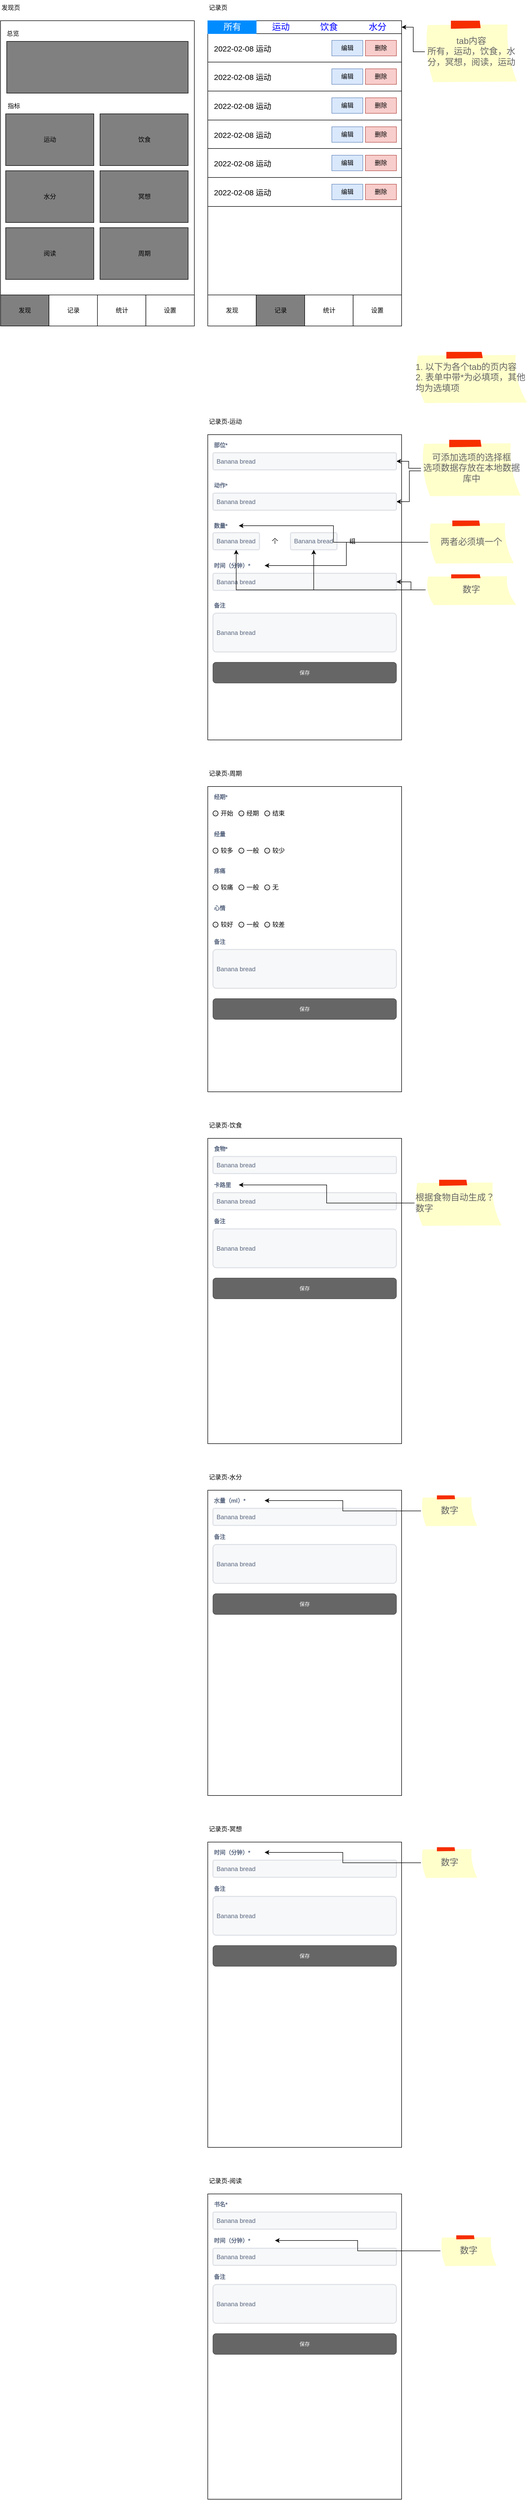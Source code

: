 <mxfile version="16.5.3" type="github" pages="2">
  <diagram id="LeYQS3eegEFGrXKFrih5" name="全部">
    <mxGraphModel dx="1879" dy="1069" grid="1" gridSize="10" guides="1" tooltips="1" connect="1" arrows="1" fold="1" page="0" pageScale="1" pageWidth="1169" pageHeight="827" background="none" math="0" shadow="0">
      <root>
        <mxCell id="0" />
        <mxCell id="1" parent="0" />
        <mxCell id="SfUjTuaE5shy0dRNEBml-44" value="" style="rounded=0;whiteSpace=wrap;html=1;" vertex="1" parent="1">
          <mxGeometry x="440" y="40" width="375" height="590" as="geometry" />
        </mxCell>
        <mxCell id="SfUjTuaE5shy0dRNEBml-24" value="" style="rounded=0;whiteSpace=wrap;html=1;" vertex="1" parent="1">
          <mxGeometry x="39" y="40" width="375" height="590" as="geometry" />
        </mxCell>
        <mxCell id="SfUjTuaE5shy0dRNEBml-26" value="发现页" style="text;html=1;strokeColor=none;fillColor=none;align=left;verticalAlign=middle;whiteSpace=wrap;rounded=0;" vertex="1" parent="1">
          <mxGeometry x="39" width="60" height="30" as="geometry" />
        </mxCell>
        <mxCell id="SfUjTuaE5shy0dRNEBml-32" value="总览" style="text;html=1;strokeColor=none;fillColor=none;align=left;verticalAlign=middle;whiteSpace=wrap;rounded=0;" vertex="1" parent="1">
          <mxGeometry x="49" y="50" width="60" height="30" as="geometry" />
        </mxCell>
        <mxCell id="SfUjTuaE5shy0dRNEBml-33" value="" style="rounded=0;whiteSpace=wrap;html=1;fillColor=#808080;" vertex="1" parent="1">
          <mxGeometry x="51" y="80" width="351" height="100" as="geometry" />
        </mxCell>
        <mxCell id="SfUjTuaE5shy0dRNEBml-34" value="指标" style="text;html=1;strokeColor=none;fillColor=none;align=left;verticalAlign=middle;whiteSpace=wrap;rounded=0;" vertex="1" parent="1">
          <mxGeometry x="51" y="190" width="60" height="30" as="geometry" />
        </mxCell>
        <mxCell id="SfUjTuaE5shy0dRNEBml-35" value="运动" style="rounded=0;whiteSpace=wrap;html=1;fillColor=#808080;" vertex="1" parent="1">
          <mxGeometry x="49" y="220" width="170.5" height="100" as="geometry" />
        </mxCell>
        <mxCell id="SfUjTuaE5shy0dRNEBml-36" value="饮食" style="rounded=0;whiteSpace=wrap;html=1;fillColor=#808080;" vertex="1" parent="1">
          <mxGeometry x="231.5" y="220" width="170.5" height="100" as="geometry" />
        </mxCell>
        <mxCell id="SfUjTuaE5shy0dRNEBml-37" value="水分" style="rounded=0;whiteSpace=wrap;html=1;fillColor=#808080;" vertex="1" parent="1">
          <mxGeometry x="49" y="330" width="170.5" height="100" as="geometry" />
        </mxCell>
        <mxCell id="SfUjTuaE5shy0dRNEBml-38" value="冥想" style="rounded=0;whiteSpace=wrap;html=1;fillColor=#808080;" vertex="1" parent="1">
          <mxGeometry x="231.5" y="330" width="170.5" height="100" as="geometry" />
        </mxCell>
        <mxCell id="SfUjTuaE5shy0dRNEBml-39" value="阅读" style="rounded=0;whiteSpace=wrap;html=1;fillColor=#808080;" vertex="1" parent="1">
          <mxGeometry x="49" y="440" width="170.5" height="100" as="geometry" />
        </mxCell>
        <mxCell id="SfUjTuaE5shy0dRNEBml-40" value="周期" style="rounded=0;whiteSpace=wrap;html=1;fillColor=#808080;" vertex="1" parent="1">
          <mxGeometry x="231.5" y="440" width="170.5" height="100" as="geometry" />
        </mxCell>
        <mxCell id="SfUjTuaE5shy0dRNEBml-41" value="" style="group" vertex="1" connectable="0" parent="1">
          <mxGeometry x="39" y="570" width="375" height="60" as="geometry" />
        </mxCell>
        <mxCell id="SfUjTuaE5shy0dRNEBml-27" value="发现" style="rounded=0;whiteSpace=wrap;html=1;fillColor=#808080;" vertex="1" parent="SfUjTuaE5shy0dRNEBml-41">
          <mxGeometry width="93.75" height="60" as="geometry" />
        </mxCell>
        <mxCell id="SfUjTuaE5shy0dRNEBml-29" value="记录" style="rounded=0;whiteSpace=wrap;html=1;" vertex="1" parent="SfUjTuaE5shy0dRNEBml-41">
          <mxGeometry x="93.75" width="93.75" height="60" as="geometry" />
        </mxCell>
        <mxCell id="SfUjTuaE5shy0dRNEBml-30" value="统计" style="rounded=0;whiteSpace=wrap;html=1;" vertex="1" parent="SfUjTuaE5shy0dRNEBml-41">
          <mxGeometry x="187.5" width="93.75" height="60" as="geometry" />
        </mxCell>
        <mxCell id="SfUjTuaE5shy0dRNEBml-31" value="设置" style="rounded=0;whiteSpace=wrap;html=1;" vertex="1" parent="SfUjTuaE5shy0dRNEBml-41">
          <mxGeometry x="281.25" width="93.75" height="60" as="geometry" />
        </mxCell>
        <mxCell id="SfUjTuaE5shy0dRNEBml-45" value="记录页" style="text;html=1;strokeColor=none;fillColor=none;align=left;verticalAlign=middle;whiteSpace=wrap;rounded=0;" vertex="1" parent="1">
          <mxGeometry x="440" width="60" height="30" as="geometry" />
        </mxCell>
        <mxCell id="SfUjTuaE5shy0dRNEBml-60" value="" style="group" vertex="1" connectable="0" parent="1">
          <mxGeometry x="440" y="570" width="375" height="60" as="geometry" />
        </mxCell>
        <mxCell id="SfUjTuaE5shy0dRNEBml-61" value="发现" style="rounded=0;whiteSpace=wrap;html=1;" vertex="1" parent="SfUjTuaE5shy0dRNEBml-60">
          <mxGeometry width="93.75" height="60" as="geometry" />
        </mxCell>
        <mxCell id="SfUjTuaE5shy0dRNEBml-62" value="记录" style="rounded=0;whiteSpace=wrap;html=1;fillColor=#808080;" vertex="1" parent="SfUjTuaE5shy0dRNEBml-60">
          <mxGeometry x="93.75" width="93.75" height="60" as="geometry" />
        </mxCell>
        <mxCell id="SfUjTuaE5shy0dRNEBml-63" value="统计" style="rounded=0;whiteSpace=wrap;html=1;" vertex="1" parent="SfUjTuaE5shy0dRNEBml-60">
          <mxGeometry x="187.5" width="93.75" height="60" as="geometry" />
        </mxCell>
        <mxCell id="SfUjTuaE5shy0dRNEBml-64" value="设置" style="rounded=0;whiteSpace=wrap;html=1;" vertex="1" parent="SfUjTuaE5shy0dRNEBml-60">
          <mxGeometry x="281.25" width="93.75" height="60" as="geometry" />
        </mxCell>
        <mxCell id="SfUjTuaE5shy0dRNEBml-103" value="" style="group" vertex="1" connectable="0" parent="1">
          <mxGeometry x="440" y="65" width="375" height="56" as="geometry" />
        </mxCell>
        <mxCell id="SfUjTuaE5shy0dRNEBml-98" value="2022-02-08 运动" style="dashed=0;shape=rect;verticalLabelPosition=middle;align=left;verticalAlign=middle;fontSize=15;spacingLeft=10;rounded=0;" vertex="1" parent="SfUjTuaE5shy0dRNEBml-103">
          <mxGeometry width="375" height="56" as="geometry" />
        </mxCell>
        <mxCell id="SfUjTuaE5shy0dRNEBml-101" value="删除" style="text;html=1;strokeColor=#b85450;fillColor=#f8cecc;align=center;verticalAlign=middle;whiteSpace=wrap;rounded=0;" vertex="1" parent="SfUjTuaE5shy0dRNEBml-103">
          <mxGeometry x="305" y="13" width="60" height="30" as="geometry" />
        </mxCell>
        <mxCell id="SfUjTuaE5shy0dRNEBml-102" value="编辑" style="text;html=1;strokeColor=#6c8ebf;fillColor=#dae8fc;align=center;verticalAlign=middle;whiteSpace=wrap;rounded=0;" vertex="1" parent="SfUjTuaE5shy0dRNEBml-103">
          <mxGeometry x="240" y="13" width="60" height="30" as="geometry" />
        </mxCell>
        <mxCell id="SfUjTuaE5shy0dRNEBml-104" value="" style="group" vertex="1" connectable="0" parent="1">
          <mxGeometry x="440" y="120" width="375" height="56" as="geometry" />
        </mxCell>
        <mxCell id="SfUjTuaE5shy0dRNEBml-105" value="2022-02-08 运动" style="dashed=0;shape=rect;verticalLabelPosition=middle;align=left;verticalAlign=middle;fontSize=15;spacingLeft=10;rounded=0;" vertex="1" parent="SfUjTuaE5shy0dRNEBml-104">
          <mxGeometry width="375" height="56" as="geometry" />
        </mxCell>
        <mxCell id="SfUjTuaE5shy0dRNEBml-106" value="删除" style="text;html=1;strokeColor=#b85450;fillColor=#f8cecc;align=center;verticalAlign=middle;whiteSpace=wrap;rounded=0;" vertex="1" parent="SfUjTuaE5shy0dRNEBml-104">
          <mxGeometry x="305" y="13" width="60" height="30" as="geometry" />
        </mxCell>
        <mxCell id="SfUjTuaE5shy0dRNEBml-107" value="编辑" style="text;html=1;strokeColor=#6c8ebf;fillColor=#dae8fc;align=center;verticalAlign=middle;whiteSpace=wrap;rounded=0;" vertex="1" parent="SfUjTuaE5shy0dRNEBml-104">
          <mxGeometry x="240" y="13" width="60" height="30" as="geometry" />
        </mxCell>
        <mxCell id="SfUjTuaE5shy0dRNEBml-112" value="" style="group" vertex="1" connectable="0" parent="1">
          <mxGeometry x="440" y="176" width="375" height="56" as="geometry" />
        </mxCell>
        <mxCell id="SfUjTuaE5shy0dRNEBml-113" value="2022-02-08 运动" style="dashed=0;shape=rect;verticalLabelPosition=middle;align=left;verticalAlign=middle;fontSize=15;spacingLeft=10;rounded=0;" vertex="1" parent="SfUjTuaE5shy0dRNEBml-112">
          <mxGeometry width="375" height="56" as="geometry" />
        </mxCell>
        <mxCell id="SfUjTuaE5shy0dRNEBml-114" value="删除" style="text;html=1;strokeColor=#b85450;fillColor=#f8cecc;align=center;verticalAlign=middle;whiteSpace=wrap;rounded=0;" vertex="1" parent="SfUjTuaE5shy0dRNEBml-112">
          <mxGeometry x="305" y="13" width="60" height="30" as="geometry" />
        </mxCell>
        <mxCell id="SfUjTuaE5shy0dRNEBml-115" value="编辑" style="text;html=1;strokeColor=#6c8ebf;fillColor=#dae8fc;align=center;verticalAlign=middle;whiteSpace=wrap;rounded=0;" vertex="1" parent="SfUjTuaE5shy0dRNEBml-112">
          <mxGeometry x="240" y="13" width="60" height="30" as="geometry" />
        </mxCell>
        <mxCell id="SfUjTuaE5shy0dRNEBml-116" value="" style="group" vertex="1" connectable="0" parent="1">
          <mxGeometry x="440" y="232" width="375" height="56" as="geometry" />
        </mxCell>
        <mxCell id="SfUjTuaE5shy0dRNEBml-117" value="2022-02-08 运动" style="dashed=0;shape=rect;verticalLabelPosition=middle;align=left;verticalAlign=middle;fontSize=15;spacingLeft=10;rounded=0;" vertex="1" parent="SfUjTuaE5shy0dRNEBml-116">
          <mxGeometry width="375" height="56" as="geometry" />
        </mxCell>
        <mxCell id="SfUjTuaE5shy0dRNEBml-118" value="删除" style="text;html=1;strokeColor=#b85450;fillColor=#f8cecc;align=center;verticalAlign=middle;whiteSpace=wrap;rounded=0;" vertex="1" parent="SfUjTuaE5shy0dRNEBml-116">
          <mxGeometry x="305" y="13" width="60" height="30" as="geometry" />
        </mxCell>
        <mxCell id="SfUjTuaE5shy0dRNEBml-119" value="编辑" style="text;html=1;strokeColor=#6c8ebf;fillColor=#dae8fc;align=center;verticalAlign=middle;whiteSpace=wrap;rounded=0;" vertex="1" parent="SfUjTuaE5shy0dRNEBml-116">
          <mxGeometry x="240" y="13" width="60" height="30" as="geometry" />
        </mxCell>
        <mxCell id="SfUjTuaE5shy0dRNEBml-120" value="" style="group" vertex="1" connectable="0" parent="1">
          <mxGeometry x="440" y="287" width="375" height="56" as="geometry" />
        </mxCell>
        <mxCell id="SfUjTuaE5shy0dRNEBml-121" value="2022-02-08 运动" style="dashed=0;shape=rect;verticalLabelPosition=middle;align=left;verticalAlign=middle;fontSize=15;spacingLeft=10;rounded=0;" vertex="1" parent="SfUjTuaE5shy0dRNEBml-120">
          <mxGeometry width="375" height="56" as="geometry" />
        </mxCell>
        <mxCell id="SfUjTuaE5shy0dRNEBml-122" value="删除" style="text;html=1;strokeColor=#b85450;fillColor=#f8cecc;align=center;verticalAlign=middle;whiteSpace=wrap;rounded=0;" vertex="1" parent="SfUjTuaE5shy0dRNEBml-120">
          <mxGeometry x="305" y="13" width="60" height="30" as="geometry" />
        </mxCell>
        <mxCell id="SfUjTuaE5shy0dRNEBml-123" value="编辑" style="text;html=1;strokeColor=#6c8ebf;fillColor=#dae8fc;align=center;verticalAlign=middle;whiteSpace=wrap;rounded=0;" vertex="1" parent="SfUjTuaE5shy0dRNEBml-120">
          <mxGeometry x="240" y="13" width="60" height="30" as="geometry" />
        </mxCell>
        <mxCell id="SfUjTuaE5shy0dRNEBml-124" value="" style="group" vertex="1" connectable="0" parent="1">
          <mxGeometry x="440" y="343" width="375" height="56" as="geometry" />
        </mxCell>
        <mxCell id="SfUjTuaE5shy0dRNEBml-125" value="2022-02-08 运动" style="dashed=0;shape=rect;verticalLabelPosition=middle;align=left;verticalAlign=middle;fontSize=15;spacingLeft=10;rounded=0;" vertex="1" parent="SfUjTuaE5shy0dRNEBml-124">
          <mxGeometry width="375" height="56" as="geometry" />
        </mxCell>
        <mxCell id="SfUjTuaE5shy0dRNEBml-126" value="删除" style="text;html=1;strokeColor=#b85450;fillColor=#f8cecc;align=center;verticalAlign=middle;whiteSpace=wrap;rounded=0;" vertex="1" parent="SfUjTuaE5shy0dRNEBml-124">
          <mxGeometry x="305" y="13" width="60" height="30" as="geometry" />
        </mxCell>
        <mxCell id="SfUjTuaE5shy0dRNEBml-127" value="编辑" style="text;html=1;strokeColor=#6c8ebf;fillColor=#dae8fc;align=center;verticalAlign=middle;whiteSpace=wrap;rounded=0;" vertex="1" parent="SfUjTuaE5shy0dRNEBml-124">
          <mxGeometry x="240" y="13" width="60" height="30" as="geometry" />
        </mxCell>
        <mxCell id="SfUjTuaE5shy0dRNEBml-128" value="记录页-运动" style="text;html=1;strokeColor=none;fillColor=none;align=left;verticalAlign=middle;whiteSpace=wrap;rounded=0;" vertex="1" parent="1">
          <mxGeometry x="440" y="800" width="100" height="30" as="geometry" />
        </mxCell>
        <mxCell id="SfUjTuaE5shy0dRNEBml-130" value="" style="rounded=0;whiteSpace=wrap;html=1;" vertex="1" parent="1">
          <mxGeometry x="440" y="840" width="375" height="590" as="geometry" />
        </mxCell>
        <mxCell id="SfUjTuaE5shy0dRNEBml-140" style="edgeStyle=orthogonalEdgeStyle;rounded=0;orthogonalLoop=1;jettySize=auto;html=1;" edge="1" parent="1" source="SfUjTuaE5shy0dRNEBml-139" target="SfUjTuaE5shy0dRNEBml-132">
          <mxGeometry relative="1" as="geometry" />
        </mxCell>
        <mxCell id="SfUjTuaE5shy0dRNEBml-141" style="edgeStyle=orthogonalEdgeStyle;rounded=0;orthogonalLoop=1;jettySize=auto;html=1;entryX=1;entryY=0.5;entryDx=0;entryDy=0;" edge="1" parent="1" source="SfUjTuaE5shy0dRNEBml-139" target="SfUjTuaE5shy0dRNEBml-134">
          <mxGeometry relative="1" as="geometry">
            <Array as="points">
              <mxPoint x="830" y="910" />
              <mxPoint x="830" y="970" />
            </Array>
          </mxGeometry>
        </mxCell>
        <mxCell id="SfUjTuaE5shy0dRNEBml-139" value="可添加选项的选择框&lt;br&gt;选项数据存放在本地数据库中" style="strokeWidth=1;shadow=0;dashed=0;align=center;html=1;shape=mxgraph.mockup.text.stickyNote2;fontColor=#666666;mainText=;fontSize=17;whiteSpace=wrap;fillColor=#ffffcc;strokeColor=#F62E00;rounded=0;" vertex="1" parent="1">
          <mxGeometry x="852.5" y="850" width="195" height="110" as="geometry" />
        </mxCell>
        <mxCell id="SfUjTuaE5shy0dRNEBml-151" value="" style="group" vertex="1" connectable="0" parent="1">
          <mxGeometry x="450" y="850" width="355" height="58" as="geometry" />
        </mxCell>
        <mxCell id="SfUjTuaE5shy0dRNEBml-131" value="部位*" style="fillColor=none;strokeColor=none;html=1;fontSize=11;fontStyle=0;align=left;fontColor=#596780;fontStyle=1;fontSize=11;rounded=0;" vertex="1" parent="SfUjTuaE5shy0dRNEBml-151">
          <mxGeometry width="240" height="20" as="geometry" />
        </mxCell>
        <mxCell id="SfUjTuaE5shy0dRNEBml-132" value="Banana bread" style="rounded=1;arcSize=9;fillColor=#F7F8F9;align=left;spacingLeft=5;strokeColor=#DEE1E6;html=1;strokeWidth=2;fontColor=#596780;fontSize=12" vertex="1" parent="SfUjTuaE5shy0dRNEBml-151">
          <mxGeometry y="25" width="355" height="33" as="geometry" />
        </mxCell>
        <mxCell id="SfUjTuaE5shy0dRNEBml-152" value="" style="group" vertex="1" connectable="0" parent="1">
          <mxGeometry x="450" y="928" width="355" height="58" as="geometry" />
        </mxCell>
        <mxCell id="SfUjTuaE5shy0dRNEBml-133" value="动作*" style="fillColor=none;strokeColor=none;html=1;fontSize=11;fontStyle=0;align=left;fontColor=#596780;fontStyle=1;fontSize=11;rounded=0;" vertex="1" parent="SfUjTuaE5shy0dRNEBml-152">
          <mxGeometry width="240" height="20" as="geometry" />
        </mxCell>
        <mxCell id="SfUjTuaE5shy0dRNEBml-134" value="Banana bread" style="rounded=1;arcSize=9;fillColor=#F7F8F9;align=left;spacingLeft=5;strokeColor=#DEE1E6;html=1;strokeWidth=2;fontColor=#596780;fontSize=12" vertex="1" parent="SfUjTuaE5shy0dRNEBml-152">
          <mxGeometry y="25" width="355" height="33" as="geometry" />
        </mxCell>
        <mxCell id="SfUjTuaE5shy0dRNEBml-154" value="" style="group" vertex="1" connectable="0" parent="1">
          <mxGeometry x="450" y="1006" width="300" height="56.5" as="geometry" />
        </mxCell>
        <mxCell id="SfUjTuaE5shy0dRNEBml-142" value="数量*" style="fillColor=none;strokeColor=none;html=1;fontSize=11;fontStyle=0;align=left;fontColor=#596780;fontStyle=1;fontSize=11;rounded=0;" vertex="1" parent="SfUjTuaE5shy0dRNEBml-154">
          <mxGeometry width="50" height="20" as="geometry" />
        </mxCell>
        <mxCell id="SfUjTuaE5shy0dRNEBml-153" value="" style="group" vertex="1" connectable="0" parent="SfUjTuaE5shy0dRNEBml-154">
          <mxGeometry y="23.5" width="300" height="33" as="geometry" />
        </mxCell>
        <mxCell id="SfUjTuaE5shy0dRNEBml-143" value="Banana bread" style="rounded=1;arcSize=9;fillColor=#F7F8F9;align=left;spacingLeft=5;strokeColor=#DEE1E6;html=1;strokeWidth=2;fontColor=#596780;fontSize=12" vertex="1" parent="SfUjTuaE5shy0dRNEBml-153">
          <mxGeometry width="90" height="33" as="geometry" />
        </mxCell>
        <mxCell id="SfUjTuaE5shy0dRNEBml-144" value="个" style="text;html=1;strokeColor=none;fillColor=none;align=center;verticalAlign=middle;whiteSpace=wrap;rounded=0;" vertex="1" parent="SfUjTuaE5shy0dRNEBml-153">
          <mxGeometry x="90" y="1.5" width="60" height="30" as="geometry" />
        </mxCell>
        <mxCell id="SfUjTuaE5shy0dRNEBml-145" value="Banana bread" style="rounded=1;arcSize=9;fillColor=#F7F8F9;align=left;spacingLeft=5;strokeColor=#DEE1E6;html=1;strokeWidth=2;fontColor=#596780;fontSize=12" vertex="1" parent="SfUjTuaE5shy0dRNEBml-153">
          <mxGeometry x="150" width="90" height="33" as="geometry" />
        </mxCell>
        <mxCell id="SfUjTuaE5shy0dRNEBml-146" value="组" style="text;html=1;strokeColor=none;fillColor=none;align=center;verticalAlign=middle;whiteSpace=wrap;rounded=0;" vertex="1" parent="SfUjTuaE5shy0dRNEBml-153">
          <mxGeometry x="240" y="1.5" width="60" height="30" as="geometry" />
        </mxCell>
        <mxCell id="SfUjTuaE5shy0dRNEBml-155" value="" style="group" vertex="1" connectable="0" parent="1">
          <mxGeometry x="450" y="1083" width="355" height="58" as="geometry" />
        </mxCell>
        <mxCell id="SfUjTuaE5shy0dRNEBml-147" value="时间（分钟）*" style="fillColor=none;strokeColor=none;html=1;fontSize=11;fontStyle=0;align=left;fontColor=#596780;fontStyle=1;fontSize=11;rounded=0;" vertex="1" parent="SfUjTuaE5shy0dRNEBml-155">
          <mxGeometry width="100" height="20" as="geometry" />
        </mxCell>
        <mxCell id="SfUjTuaE5shy0dRNEBml-148" value="Banana bread" style="rounded=1;arcSize=9;fillColor=#F7F8F9;align=left;spacingLeft=5;strokeColor=#DEE1E6;html=1;strokeWidth=2;fontColor=#596780;fontSize=12" vertex="1" parent="SfUjTuaE5shy0dRNEBml-155">
          <mxGeometry y="25" width="355" height="33" as="geometry" />
        </mxCell>
        <mxCell id="SfUjTuaE5shy0dRNEBml-156" value="" style="group" vertex="1" connectable="0" parent="1">
          <mxGeometry x="450" y="1160" width="355" height="100" as="geometry" />
        </mxCell>
        <mxCell id="SfUjTuaE5shy0dRNEBml-149" value="备注" style="fillColor=none;strokeColor=none;html=1;fontSize=11;fontStyle=0;align=left;fontColor=#596780;fontStyle=1;fontSize=11;rounded=0;" vertex="1" parent="SfUjTuaE5shy0dRNEBml-156">
          <mxGeometry width="240" height="20" as="geometry" />
        </mxCell>
        <mxCell id="SfUjTuaE5shy0dRNEBml-150" value="Banana bread" style="rounded=1;arcSize=9;fillColor=#F7F8F9;align=left;spacingLeft=5;strokeColor=#DEE1E6;html=1;strokeWidth=2;fontColor=#596780;fontSize=12" vertex="1" parent="SfUjTuaE5shy0dRNEBml-156">
          <mxGeometry y="25" width="355" height="75" as="geometry" />
        </mxCell>
        <mxCell id="SfUjTuaE5shy0dRNEBml-157" value="保存" style="rounded=1;html=1;shadow=0;dashed=0;whiteSpace=wrap;fontSize=10;fillColor=#666666;align=center;strokeColor=#4D4D4D;fontColor=#ffffff;" vertex="1" parent="1">
          <mxGeometry x="450" y="1280" width="355" height="40" as="geometry" />
        </mxCell>
        <mxCell id="SfUjTuaE5shy0dRNEBml-158" value="记录页-周期" style="text;html=1;strokeColor=none;fillColor=none;align=left;verticalAlign=middle;whiteSpace=wrap;rounded=0;" vertex="1" parent="1">
          <mxGeometry x="440" y="1480" width="100" height="30" as="geometry" />
        </mxCell>
        <mxCell id="SfUjTuaE5shy0dRNEBml-159" value="" style="rounded=0;whiteSpace=wrap;html=1;" vertex="1" parent="1">
          <mxGeometry x="440" y="1520" width="375" height="590" as="geometry" />
        </mxCell>
        <mxCell id="SfUjTuaE5shy0dRNEBml-176" value="" style="group" vertex="1" connectable="0" parent="1">
          <mxGeometry x="450" y="1810" width="355" height="100" as="geometry" />
        </mxCell>
        <mxCell id="SfUjTuaE5shy0dRNEBml-177" value="备注" style="fillColor=none;strokeColor=none;html=1;fontSize=11;fontStyle=0;align=left;fontColor=#596780;fontStyle=1;fontSize=11;rounded=0;" vertex="1" parent="SfUjTuaE5shy0dRNEBml-176">
          <mxGeometry width="240" height="20" as="geometry" />
        </mxCell>
        <mxCell id="SfUjTuaE5shy0dRNEBml-178" value="Banana bread" style="rounded=1;arcSize=9;fillColor=#F7F8F9;align=left;spacingLeft=5;strokeColor=#DEE1E6;html=1;strokeWidth=2;fontColor=#596780;fontSize=12" vertex="1" parent="SfUjTuaE5shy0dRNEBml-176">
          <mxGeometry y="25" width="355" height="75" as="geometry" />
        </mxCell>
        <mxCell id="SfUjTuaE5shy0dRNEBml-179" value="保存" style="rounded=1;html=1;shadow=0;dashed=0;whiteSpace=wrap;fontSize=10;fillColor=#666666;align=center;strokeColor=#4D4D4D;fontColor=#ffffff;" vertex="1" parent="1">
          <mxGeometry x="450" y="1930" width="355" height="40" as="geometry" />
        </mxCell>
        <mxCell id="SfUjTuaE5shy0dRNEBml-193" value="" style="group" vertex="1" connectable="0" parent="1">
          <mxGeometry x="450" y="1530" width="240" height="47" as="geometry" />
        </mxCell>
        <mxCell id="SfUjTuaE5shy0dRNEBml-188" value="结束" style="html=1;shadow=0;dashed=0;shape=mxgraph.bootstrap.radioButton2;labelPosition=right;verticalLabelPosition=middle;align=left;verticalAlign=middle;gradientColor=#DEDEDE;fillColor=#EDEDED;checked=0;spacing=5;checkedFill=#0085FC;checkedStroke=#ffffff;rounded=0;" vertex="1" parent="SfUjTuaE5shy0dRNEBml-193">
          <mxGeometry x="100" y="37" width="10" height="10" as="geometry" />
        </mxCell>
        <mxCell id="SfUjTuaE5shy0dRNEBml-161" value="经期*" style="fillColor=none;strokeColor=none;html=1;fontSize=11;fontStyle=0;align=left;fontColor=#596780;fontStyle=1;fontSize=11;rounded=0;" vertex="1" parent="SfUjTuaE5shy0dRNEBml-193">
          <mxGeometry width="240" height="20" as="geometry" />
        </mxCell>
        <mxCell id="SfUjTuaE5shy0dRNEBml-183" value="开始" style="html=1;shadow=0;dashed=0;shape=mxgraph.bootstrap.radioButton2;labelPosition=right;verticalLabelPosition=middle;align=left;verticalAlign=middle;gradientColor=#DEDEDE;fillColor=#EDEDED;checked=0;spacing=5;checkedFill=#0085FC;checkedStroke=#ffffff;rounded=0;" vertex="1" parent="SfUjTuaE5shy0dRNEBml-193">
          <mxGeometry y="37" width="10" height="10" as="geometry" />
        </mxCell>
        <mxCell id="SfUjTuaE5shy0dRNEBml-184" value="经期" style="html=1;shadow=0;dashed=0;shape=mxgraph.bootstrap.radioButton2;labelPosition=right;verticalLabelPosition=middle;align=left;verticalAlign=middle;gradientColor=#DEDEDE;fillColor=#EDEDED;checked=0;spacing=5;checkedFill=#0085FC;checkedStroke=#ffffff;rounded=0;" vertex="1" parent="SfUjTuaE5shy0dRNEBml-193">
          <mxGeometry x="50" y="37" width="10" height="10" as="geometry" />
        </mxCell>
        <mxCell id="SfUjTuaE5shy0dRNEBml-194" value="" style="group" vertex="1" connectable="0" parent="1">
          <mxGeometry x="450" y="1602" width="240" height="47" as="geometry" />
        </mxCell>
        <mxCell id="SfUjTuaE5shy0dRNEBml-195" value="较少" style="html=1;shadow=0;dashed=0;shape=mxgraph.bootstrap.radioButton2;labelPosition=right;verticalLabelPosition=middle;align=left;verticalAlign=middle;gradientColor=#DEDEDE;fillColor=#EDEDED;checked=0;spacing=5;checkedFill=#0085FC;checkedStroke=#ffffff;rounded=0;" vertex="1" parent="SfUjTuaE5shy0dRNEBml-194">
          <mxGeometry x="100" y="37" width="10" height="10" as="geometry" />
        </mxCell>
        <mxCell id="SfUjTuaE5shy0dRNEBml-196" value="经量" style="fillColor=none;strokeColor=none;html=1;fontSize=11;fontStyle=0;align=left;fontColor=#596780;fontStyle=1;fontSize=11;rounded=0;" vertex="1" parent="SfUjTuaE5shy0dRNEBml-194">
          <mxGeometry width="240" height="20" as="geometry" />
        </mxCell>
        <mxCell id="SfUjTuaE5shy0dRNEBml-197" value="较多" style="html=1;shadow=0;dashed=0;shape=mxgraph.bootstrap.radioButton2;labelPosition=right;verticalLabelPosition=middle;align=left;verticalAlign=middle;gradientColor=#DEDEDE;fillColor=#EDEDED;checked=0;spacing=5;checkedFill=#0085FC;checkedStroke=#ffffff;rounded=0;" vertex="1" parent="SfUjTuaE5shy0dRNEBml-194">
          <mxGeometry y="37" width="10" height="10" as="geometry" />
        </mxCell>
        <mxCell id="SfUjTuaE5shy0dRNEBml-198" value="一般" style="html=1;shadow=0;dashed=0;shape=mxgraph.bootstrap.radioButton2;labelPosition=right;verticalLabelPosition=middle;align=left;verticalAlign=middle;gradientColor=#DEDEDE;fillColor=#EDEDED;checked=0;spacing=5;checkedFill=#0085FC;checkedStroke=#ffffff;rounded=0;" vertex="1" parent="SfUjTuaE5shy0dRNEBml-194">
          <mxGeometry x="50" y="37" width="10" height="10" as="geometry" />
        </mxCell>
        <mxCell id="SfUjTuaE5shy0dRNEBml-200" value="" style="group" vertex="1" connectable="0" parent="1">
          <mxGeometry x="450" y="1673" width="240" height="47" as="geometry" />
        </mxCell>
        <mxCell id="SfUjTuaE5shy0dRNEBml-201" value="无" style="html=1;shadow=0;dashed=0;shape=mxgraph.bootstrap.radioButton2;labelPosition=right;verticalLabelPosition=middle;align=left;verticalAlign=middle;gradientColor=#DEDEDE;fillColor=#EDEDED;checked=0;spacing=5;checkedFill=#0085FC;checkedStroke=#ffffff;rounded=0;" vertex="1" parent="SfUjTuaE5shy0dRNEBml-200">
          <mxGeometry x="100" y="37" width="10" height="10" as="geometry" />
        </mxCell>
        <mxCell id="SfUjTuaE5shy0dRNEBml-202" value="疼痛" style="fillColor=none;strokeColor=none;html=1;fontSize=11;fontStyle=0;align=left;fontColor=#596780;fontStyle=1;fontSize=11;rounded=0;" vertex="1" parent="SfUjTuaE5shy0dRNEBml-200">
          <mxGeometry width="240" height="20" as="geometry" />
        </mxCell>
        <mxCell id="SfUjTuaE5shy0dRNEBml-203" value="较痛" style="html=1;shadow=0;dashed=0;shape=mxgraph.bootstrap.radioButton2;labelPosition=right;verticalLabelPosition=middle;align=left;verticalAlign=middle;gradientColor=#DEDEDE;fillColor=#EDEDED;checked=0;spacing=5;checkedFill=#0085FC;checkedStroke=#ffffff;rounded=0;" vertex="1" parent="SfUjTuaE5shy0dRNEBml-200">
          <mxGeometry y="37" width="10" height="10" as="geometry" />
        </mxCell>
        <mxCell id="SfUjTuaE5shy0dRNEBml-204" value="一般" style="html=1;shadow=0;dashed=0;shape=mxgraph.bootstrap.radioButton2;labelPosition=right;verticalLabelPosition=middle;align=left;verticalAlign=middle;gradientColor=#DEDEDE;fillColor=#EDEDED;checked=0;spacing=5;checkedFill=#0085FC;checkedStroke=#ffffff;rounded=0;" vertex="1" parent="SfUjTuaE5shy0dRNEBml-200">
          <mxGeometry x="50" y="37" width="10" height="10" as="geometry" />
        </mxCell>
        <mxCell id="SfUjTuaE5shy0dRNEBml-205" value="" style="group" vertex="1" connectable="0" parent="1">
          <mxGeometry x="450" y="1745" width="240" height="47" as="geometry" />
        </mxCell>
        <mxCell id="SfUjTuaE5shy0dRNEBml-206" value="较差" style="html=1;shadow=0;dashed=0;shape=mxgraph.bootstrap.radioButton2;labelPosition=right;verticalLabelPosition=middle;align=left;verticalAlign=middle;gradientColor=#DEDEDE;fillColor=#EDEDED;checked=0;spacing=5;checkedFill=#0085FC;checkedStroke=#ffffff;rounded=0;" vertex="1" parent="SfUjTuaE5shy0dRNEBml-205">
          <mxGeometry x="100" y="37" width="10" height="10" as="geometry" />
        </mxCell>
        <mxCell id="SfUjTuaE5shy0dRNEBml-207" value="心情" style="fillColor=none;strokeColor=none;html=1;fontSize=11;fontStyle=0;align=left;fontColor=#596780;fontStyle=1;fontSize=11;rounded=0;" vertex="1" parent="SfUjTuaE5shy0dRNEBml-205">
          <mxGeometry width="240" height="20" as="geometry" />
        </mxCell>
        <mxCell id="SfUjTuaE5shy0dRNEBml-208" value="较好" style="html=1;shadow=0;dashed=0;shape=mxgraph.bootstrap.radioButton2;labelPosition=right;verticalLabelPosition=middle;align=left;verticalAlign=middle;gradientColor=#DEDEDE;fillColor=#EDEDED;checked=0;spacing=5;checkedFill=#0085FC;checkedStroke=#ffffff;rounded=0;" vertex="1" parent="SfUjTuaE5shy0dRNEBml-205">
          <mxGeometry y="37" width="10" height="10" as="geometry" />
        </mxCell>
        <mxCell id="SfUjTuaE5shy0dRNEBml-209" value="一般" style="html=1;shadow=0;dashed=0;shape=mxgraph.bootstrap.radioButton2;labelPosition=right;verticalLabelPosition=middle;align=left;verticalAlign=middle;gradientColor=#DEDEDE;fillColor=#EDEDED;checked=0;spacing=5;checkedFill=#0085FC;checkedStroke=#ffffff;rounded=0;" vertex="1" parent="SfUjTuaE5shy0dRNEBml-205">
          <mxGeometry x="50" y="37" width="10" height="10" as="geometry" />
        </mxCell>
        <mxCell id="SfUjTuaE5shy0dRNEBml-211" value="记录页-饮食" style="text;html=1;strokeColor=none;fillColor=none;align=left;verticalAlign=middle;whiteSpace=wrap;rounded=0;" vertex="1" parent="1">
          <mxGeometry x="440" y="2160" width="100" height="30" as="geometry" />
        </mxCell>
        <mxCell id="SfUjTuaE5shy0dRNEBml-212" value="" style="rounded=0;whiteSpace=wrap;html=1;" vertex="1" parent="1">
          <mxGeometry x="440" y="2200" width="375" height="590" as="geometry" />
        </mxCell>
        <mxCell id="SfUjTuaE5shy0dRNEBml-213" value="" style="group" vertex="1" connectable="0" parent="1">
          <mxGeometry x="450" y="2350" width="355" height="100" as="geometry" />
        </mxCell>
        <mxCell id="SfUjTuaE5shy0dRNEBml-214" value="备注" style="fillColor=none;strokeColor=none;html=1;fontSize=11;fontStyle=0;align=left;fontColor=#596780;fontStyle=1;fontSize=11;rounded=0;" vertex="1" parent="SfUjTuaE5shy0dRNEBml-213">
          <mxGeometry width="240" height="20" as="geometry" />
        </mxCell>
        <mxCell id="SfUjTuaE5shy0dRNEBml-215" value="Banana bread" style="rounded=1;arcSize=9;fillColor=#F7F8F9;align=left;spacingLeft=5;strokeColor=#DEE1E6;html=1;strokeWidth=2;fontColor=#596780;fontSize=12" vertex="1" parent="SfUjTuaE5shy0dRNEBml-213">
          <mxGeometry y="25" width="355" height="75" as="geometry" />
        </mxCell>
        <mxCell id="SfUjTuaE5shy0dRNEBml-216" value="保存" style="rounded=1;html=1;shadow=0;dashed=0;whiteSpace=wrap;fontSize=10;fillColor=#666666;align=center;strokeColor=#4D4D4D;fontColor=#ffffff;" vertex="1" parent="1">
          <mxGeometry x="450" y="2470" width="355" height="40" as="geometry" />
        </mxCell>
        <mxCell id="SfUjTuaE5shy0dRNEBml-237" value="" style="group" vertex="1" connectable="0" parent="1">
          <mxGeometry x="450" y="2210" width="355" height="58" as="geometry" />
        </mxCell>
        <mxCell id="SfUjTuaE5shy0dRNEBml-238" value="食物*" style="fillColor=none;strokeColor=none;html=1;fontSize=11;fontStyle=0;align=left;fontColor=#596780;fontStyle=1;fontSize=11;rounded=0;" vertex="1" parent="SfUjTuaE5shy0dRNEBml-237">
          <mxGeometry width="240" height="20" as="geometry" />
        </mxCell>
        <mxCell id="SfUjTuaE5shy0dRNEBml-239" value="Banana bread" style="rounded=1;arcSize=9;fillColor=#F7F8F9;align=left;spacingLeft=5;strokeColor=#DEE1E6;html=1;strokeWidth=2;fontColor=#596780;fontSize=12" vertex="1" parent="SfUjTuaE5shy0dRNEBml-237">
          <mxGeometry y="25" width="355" height="33" as="geometry" />
        </mxCell>
        <mxCell id="SfUjTuaE5shy0dRNEBml-240" value="" style="group" vertex="1" connectable="0" parent="1">
          <mxGeometry x="450" y="2280" width="355" height="58" as="geometry" />
        </mxCell>
        <mxCell id="SfUjTuaE5shy0dRNEBml-241" value="卡路里" style="fillColor=none;strokeColor=none;html=1;fontSize=11;fontStyle=0;align=left;fontColor=#596780;fontStyle=1;fontSize=11;rounded=0;" vertex="1" parent="SfUjTuaE5shy0dRNEBml-240">
          <mxGeometry width="50" height="20" as="geometry" />
        </mxCell>
        <mxCell id="SfUjTuaE5shy0dRNEBml-242" value="Banana bread" style="rounded=1;arcSize=9;fillColor=#F7F8F9;align=left;spacingLeft=5;strokeColor=#DEE1E6;html=1;strokeWidth=2;fontColor=#596780;fontSize=12" vertex="1" parent="SfUjTuaE5shy0dRNEBml-240">
          <mxGeometry y="25" width="355" height="33" as="geometry" />
        </mxCell>
        <mxCell id="SfUjTuaE5shy0dRNEBml-246" style="edgeStyle=orthogonalEdgeStyle;rounded=0;orthogonalLoop=1;jettySize=auto;html=1;" edge="1" parent="1" source="SfUjTuaE5shy0dRNEBml-245" target="SfUjTuaE5shy0dRNEBml-68">
          <mxGeometry relative="1" as="geometry" />
        </mxCell>
        <mxCell id="SfUjTuaE5shy0dRNEBml-245" value="tab内容&lt;br&gt;所有，运动，饮食，水分，冥想，阅读，运动" style="strokeWidth=1;shadow=0;dashed=0;align=center;html=1;shape=mxgraph.mockup.text.stickyNote2;fontColor=#666666;mainText=;fontSize=17;whiteSpace=wrap;fillColor=#ffffcc;strokeColor=#F62E00;rounded=0;" vertex="1" parent="1">
          <mxGeometry x="860" y="40" width="180" height="120" as="geometry" />
        </mxCell>
        <mxCell id="SfUjTuaE5shy0dRNEBml-247" value="" style="group" vertex="1" connectable="0" parent="1">
          <mxGeometry x="440" y="40" width="375" height="25" as="geometry" />
        </mxCell>
        <mxCell id="SfUjTuaE5shy0dRNEBml-66" value="运动" style="strokeColor=inherit;fillColor=inherit;gradientColor=inherit;strokeWidth=1;shadow=0;dashed=0;align=center;html=1;shape=mxgraph.mockup.text.rrect;rSize=0;fontSize=17;fontColor=#0000ff;rounded=0;" vertex="1" parent="SfUjTuaE5shy0dRNEBml-247">
          <mxGeometry x="93.75" width="93.75" height="25" as="geometry" />
        </mxCell>
        <mxCell id="SfUjTuaE5shy0dRNEBml-67" value="饮食" style="strokeColor=inherit;fillColor=inherit;gradientColor=inherit;strokeWidth=1;shadow=0;dashed=0;align=center;html=1;shape=mxgraph.mockup.text.rrect;rSize=0;fontSize=17;fontColor=#0000ff;rounded=0;" vertex="1" parent="SfUjTuaE5shy0dRNEBml-247">
          <mxGeometry x="187.5" width="93.75" height="25" as="geometry" />
        </mxCell>
        <mxCell id="SfUjTuaE5shy0dRNEBml-68" value="水分" style="strokeColor=inherit;fillColor=inherit;gradientColor=inherit;strokeWidth=1;shadow=0;dashed=0;align=center;html=1;shape=mxgraph.mockup.text.rrect;rSize=0;fontSize=17;fontColor=#0000ff;rounded=0;" vertex="1" parent="SfUjTuaE5shy0dRNEBml-247">
          <mxGeometry x="281.25" width="93.75" height="25" as="geometry" />
        </mxCell>
        <mxCell id="SfUjTuaE5shy0dRNEBml-69" value="所有" style="strokeWidth=1;shadow=0;dashed=0;align=center;html=1;shape=mxgraph.mockup.text.rrect;rSize=0;fontSize=17;fontColor=#ffffff;fillColor=#008cff;strokeColor=#008cff;rounded=0;" vertex="1" parent="SfUjTuaE5shy0dRNEBml-247">
          <mxGeometry width="93.75" height="25" as="geometry" />
        </mxCell>
        <mxCell id="SfUjTuaE5shy0dRNEBml-248" value="记录页-水分" style="text;html=1;strokeColor=none;fillColor=none;align=left;verticalAlign=middle;whiteSpace=wrap;rounded=0;" vertex="1" parent="1">
          <mxGeometry x="440" y="2840" width="100" height="30" as="geometry" />
        </mxCell>
        <mxCell id="SfUjTuaE5shy0dRNEBml-249" value="" style="rounded=0;whiteSpace=wrap;html=1;" vertex="1" parent="1">
          <mxGeometry x="440" y="2880" width="375" height="590" as="geometry" />
        </mxCell>
        <mxCell id="SfUjTuaE5shy0dRNEBml-250" value="" style="group" vertex="1" connectable="0" parent="1">
          <mxGeometry x="450" y="2960" width="355" height="100" as="geometry" />
        </mxCell>
        <mxCell id="SfUjTuaE5shy0dRNEBml-251" value="备注" style="fillColor=none;strokeColor=none;html=1;fontSize=11;fontStyle=0;align=left;fontColor=#596780;fontStyle=1;fontSize=11;rounded=0;" vertex="1" parent="SfUjTuaE5shy0dRNEBml-250">
          <mxGeometry width="240" height="20" as="geometry" />
        </mxCell>
        <mxCell id="SfUjTuaE5shy0dRNEBml-252" value="Banana bread" style="rounded=1;arcSize=9;fillColor=#F7F8F9;align=left;spacingLeft=5;strokeColor=#DEE1E6;html=1;strokeWidth=2;fontColor=#596780;fontSize=12" vertex="1" parent="SfUjTuaE5shy0dRNEBml-250">
          <mxGeometry y="25" width="355" height="75" as="geometry" />
        </mxCell>
        <mxCell id="SfUjTuaE5shy0dRNEBml-253" value="保存" style="rounded=1;html=1;shadow=0;dashed=0;whiteSpace=wrap;fontSize=10;fillColor=#666666;align=center;strokeColor=#4D4D4D;fontColor=#ffffff;" vertex="1" parent="1">
          <mxGeometry x="450" y="3080" width="355" height="40" as="geometry" />
        </mxCell>
        <mxCell id="SfUjTuaE5shy0dRNEBml-254" value="" style="group" vertex="1" connectable="0" parent="1">
          <mxGeometry x="450" y="2890" width="355" height="58" as="geometry" />
        </mxCell>
        <mxCell id="SfUjTuaE5shy0dRNEBml-255" value="水量（ml）*" style="fillColor=none;strokeColor=none;html=1;fontSize=11;fontStyle=0;align=left;fontColor=#596780;fontStyle=1;fontSize=11;rounded=0;" vertex="1" parent="SfUjTuaE5shy0dRNEBml-254">
          <mxGeometry width="100" height="20" as="geometry" />
        </mxCell>
        <mxCell id="SfUjTuaE5shy0dRNEBml-256" value="Banana bread" style="rounded=1;arcSize=9;fillColor=#F7F8F9;align=left;spacingLeft=5;strokeColor=#DEE1E6;html=1;strokeWidth=2;fontColor=#596780;fontSize=12" vertex="1" parent="SfUjTuaE5shy0dRNEBml-254">
          <mxGeometry y="25" width="355" height="33" as="geometry" />
        </mxCell>
        <mxCell id="SfUjTuaE5shy0dRNEBml-260" value="记录页-冥想" style="text;html=1;strokeColor=none;fillColor=none;align=left;verticalAlign=middle;whiteSpace=wrap;rounded=0;" vertex="1" parent="1">
          <mxGeometry x="440" y="3520" width="100" height="30" as="geometry" />
        </mxCell>
        <mxCell id="SfUjTuaE5shy0dRNEBml-261" value="" style="rounded=0;whiteSpace=wrap;html=1;" vertex="1" parent="1">
          <mxGeometry x="440" y="3560" width="375" height="590" as="geometry" />
        </mxCell>
        <mxCell id="SfUjTuaE5shy0dRNEBml-262" value="" style="group" vertex="1" connectable="0" parent="1">
          <mxGeometry x="450" y="3640" width="355" height="100" as="geometry" />
        </mxCell>
        <mxCell id="SfUjTuaE5shy0dRNEBml-263" value="备注" style="fillColor=none;strokeColor=none;html=1;fontSize=11;fontStyle=0;align=left;fontColor=#596780;fontStyle=1;fontSize=11;rounded=0;" vertex="1" parent="SfUjTuaE5shy0dRNEBml-262">
          <mxGeometry width="240" height="20" as="geometry" />
        </mxCell>
        <mxCell id="SfUjTuaE5shy0dRNEBml-264" value="Banana bread" style="rounded=1;arcSize=9;fillColor=#F7F8F9;align=left;spacingLeft=5;strokeColor=#DEE1E6;html=1;strokeWidth=2;fontColor=#596780;fontSize=12" vertex="1" parent="SfUjTuaE5shy0dRNEBml-262">
          <mxGeometry y="25" width="355" height="75" as="geometry" />
        </mxCell>
        <mxCell id="SfUjTuaE5shy0dRNEBml-265" value="保存" style="rounded=1;html=1;shadow=0;dashed=0;whiteSpace=wrap;fontSize=10;fillColor=#666666;align=center;strokeColor=#4D4D4D;fontColor=#ffffff;" vertex="1" parent="1">
          <mxGeometry x="450" y="3760" width="355" height="40" as="geometry" />
        </mxCell>
        <mxCell id="SfUjTuaE5shy0dRNEBml-266" value="" style="group" vertex="1" connectable="0" parent="1">
          <mxGeometry x="450" y="3570" width="355" height="58" as="geometry" />
        </mxCell>
        <mxCell id="SfUjTuaE5shy0dRNEBml-267" value="时间（分钟）*" style="fillColor=none;strokeColor=none;html=1;fontSize=11;fontStyle=0;align=left;fontColor=#596780;fontStyle=1;fontSize=11;rounded=0;" vertex="1" parent="SfUjTuaE5shy0dRNEBml-266">
          <mxGeometry width="100" height="20" as="geometry" />
        </mxCell>
        <mxCell id="SfUjTuaE5shy0dRNEBml-268" value="Banana bread" style="rounded=1;arcSize=9;fillColor=#F7F8F9;align=left;spacingLeft=5;strokeColor=#DEE1E6;html=1;strokeWidth=2;fontColor=#596780;fontSize=12" vertex="1" parent="SfUjTuaE5shy0dRNEBml-266">
          <mxGeometry y="25" width="355" height="33" as="geometry" />
        </mxCell>
        <mxCell id="SfUjTuaE5shy0dRNEBml-269" value="记录页-阅读" style="text;html=1;strokeColor=none;fillColor=none;align=left;verticalAlign=middle;whiteSpace=wrap;rounded=0;" vertex="1" parent="1">
          <mxGeometry x="440" y="4200" width="100" height="30" as="geometry" />
        </mxCell>
        <mxCell id="SfUjTuaE5shy0dRNEBml-270" value="" style="rounded=0;whiteSpace=wrap;html=1;" vertex="1" parent="1">
          <mxGeometry x="440" y="4240" width="375" height="590" as="geometry" />
        </mxCell>
        <mxCell id="SfUjTuaE5shy0dRNEBml-271" value="" style="group" vertex="1" connectable="0" parent="1">
          <mxGeometry x="450" y="4390" width="355" height="100" as="geometry" />
        </mxCell>
        <mxCell id="SfUjTuaE5shy0dRNEBml-272" value="备注" style="fillColor=none;strokeColor=none;html=1;fontSize=11;fontStyle=0;align=left;fontColor=#596780;fontStyle=1;fontSize=11;rounded=0;" vertex="1" parent="SfUjTuaE5shy0dRNEBml-271">
          <mxGeometry width="240" height="20" as="geometry" />
        </mxCell>
        <mxCell id="SfUjTuaE5shy0dRNEBml-273" value="Banana bread" style="rounded=1;arcSize=9;fillColor=#F7F8F9;align=left;spacingLeft=5;strokeColor=#DEE1E6;html=1;strokeWidth=2;fontColor=#596780;fontSize=12" vertex="1" parent="SfUjTuaE5shy0dRNEBml-271">
          <mxGeometry y="25" width="355" height="75" as="geometry" />
        </mxCell>
        <mxCell id="SfUjTuaE5shy0dRNEBml-274" value="保存" style="rounded=1;html=1;shadow=0;dashed=0;whiteSpace=wrap;fontSize=10;fillColor=#666666;align=center;strokeColor=#4D4D4D;fontColor=#ffffff;" vertex="1" parent="1">
          <mxGeometry x="450" y="4510" width="355" height="40" as="geometry" />
        </mxCell>
        <mxCell id="SfUjTuaE5shy0dRNEBml-275" value="" style="group" vertex="1" connectable="0" parent="1">
          <mxGeometry x="450" y="4250" width="355" height="58" as="geometry" />
        </mxCell>
        <mxCell id="SfUjTuaE5shy0dRNEBml-276" value="书名*" style="fillColor=none;strokeColor=none;html=1;fontSize=11;fontStyle=0;align=left;fontColor=#596780;fontStyle=1;fontSize=11;rounded=0;" vertex="1" parent="SfUjTuaE5shy0dRNEBml-275">
          <mxGeometry width="240" height="20" as="geometry" />
        </mxCell>
        <mxCell id="SfUjTuaE5shy0dRNEBml-277" value="Banana bread" style="rounded=1;arcSize=9;fillColor=#F7F8F9;align=left;spacingLeft=5;strokeColor=#DEE1E6;html=1;strokeWidth=2;fontColor=#596780;fontSize=12" vertex="1" parent="SfUjTuaE5shy0dRNEBml-275">
          <mxGeometry y="25" width="355" height="33" as="geometry" />
        </mxCell>
        <mxCell id="SfUjTuaE5shy0dRNEBml-278" value="" style="group" vertex="1" connectable="0" parent="1">
          <mxGeometry x="450" y="4320" width="355" height="58" as="geometry" />
        </mxCell>
        <mxCell id="SfUjTuaE5shy0dRNEBml-279" value="时间（分钟）*" style="fillColor=none;strokeColor=none;html=1;fontSize=11;fontStyle=0;align=left;fontColor=#596780;fontStyle=1;fontSize=11;rounded=0;" vertex="1" parent="SfUjTuaE5shy0dRNEBml-278">
          <mxGeometry width="120" height="20" as="geometry" />
        </mxCell>
        <mxCell id="SfUjTuaE5shy0dRNEBml-280" value="Banana bread" style="rounded=1;arcSize=9;fillColor=#F7F8F9;align=left;spacingLeft=5;strokeColor=#DEE1E6;html=1;strokeWidth=2;fontColor=#596780;fontSize=12" vertex="1" parent="SfUjTuaE5shy0dRNEBml-278">
          <mxGeometry y="25" width="355" height="33" as="geometry" />
        </mxCell>
        <mxCell id="SfUjTuaE5shy0dRNEBml-281" value="1. 以下为各个tab的页内容&lt;br&gt;2. 表单中带*为必填项，其他均为选填项" style="strokeWidth=1;shadow=0;dashed=0;align=left;html=1;shape=mxgraph.mockup.text.stickyNote2;fontColor=#666666;mainText=;fontSize=17;whiteSpace=wrap;fillColor=#ffffcc;strokeColor=#F62E00;rounded=0;" vertex="1" parent="1">
          <mxGeometry x="840" y="680" width="220" height="100" as="geometry" />
        </mxCell>
        <mxCell id="GC_uTIQLpPhPR6ezVAd3-2" style="edgeStyle=orthogonalEdgeStyle;rounded=0;orthogonalLoop=1;jettySize=auto;html=1;entryX=1;entryY=0.5;entryDx=0;entryDy=0;" edge="1" parent="1" source="GC_uTIQLpPhPR6ezVAd3-1" target="SfUjTuaE5shy0dRNEBml-241">
          <mxGeometry relative="1" as="geometry" />
        </mxCell>
        <mxCell id="GC_uTIQLpPhPR6ezVAd3-1" value="根据食物自动生成？&lt;br&gt;数字" style="strokeWidth=1;shadow=0;dashed=0;align=left;html=1;shape=mxgraph.mockup.text.stickyNote2;fontColor=#666666;mainText=;fontSize=17;whiteSpace=wrap;fillColor=#ffffcc;strokeColor=#F62E00;rounded=0;" vertex="1" parent="1">
          <mxGeometry x="840" y="2280" width="170" height="90" as="geometry" />
        </mxCell>
        <mxCell id="GC_uTIQLpPhPR6ezVAd3-4" style="edgeStyle=orthogonalEdgeStyle;rounded=0;orthogonalLoop=1;jettySize=auto;html=1;" edge="1" parent="1" source="GC_uTIQLpPhPR6ezVAd3-3" target="SfUjTuaE5shy0dRNEBml-142">
          <mxGeometry relative="1" as="geometry" />
        </mxCell>
        <mxCell id="GC_uTIQLpPhPR6ezVAd3-5" style="edgeStyle=orthogonalEdgeStyle;rounded=0;orthogonalLoop=1;jettySize=auto;html=1;" edge="1" parent="1" source="GC_uTIQLpPhPR6ezVAd3-3" target="SfUjTuaE5shy0dRNEBml-147">
          <mxGeometry relative="1" as="geometry" />
        </mxCell>
        <mxCell id="GC_uTIQLpPhPR6ezVAd3-3" value="两者必须填一个" style="strokeWidth=1;shadow=0;dashed=0;align=center;html=1;shape=mxgraph.mockup.text.stickyNote2;fontColor=#666666;mainText=;fontSize=17;whiteSpace=wrap;fillColor=#ffffcc;strokeColor=#F62E00;rounded=0;" vertex="1" parent="1">
          <mxGeometry x="866.25" y="1006" width="167.5" height="84" as="geometry" />
        </mxCell>
        <mxCell id="GC_uTIQLpPhPR6ezVAd3-7" style="edgeStyle=orthogonalEdgeStyle;rounded=0;orthogonalLoop=1;jettySize=auto;html=1;" edge="1" parent="1" source="GC_uTIQLpPhPR6ezVAd3-6" target="SfUjTuaE5shy0dRNEBml-145">
          <mxGeometry relative="1" as="geometry" />
        </mxCell>
        <mxCell id="GC_uTIQLpPhPR6ezVAd3-8" style="edgeStyle=orthogonalEdgeStyle;rounded=0;orthogonalLoop=1;jettySize=auto;html=1;" edge="1" parent="1" source="GC_uTIQLpPhPR6ezVAd3-6" target="SfUjTuaE5shy0dRNEBml-143">
          <mxGeometry relative="1" as="geometry" />
        </mxCell>
        <mxCell id="GC_uTIQLpPhPR6ezVAd3-15" style="edgeStyle=orthogonalEdgeStyle;rounded=0;orthogonalLoop=1;jettySize=auto;html=1;" edge="1" parent="1" source="GC_uTIQLpPhPR6ezVAd3-6" target="SfUjTuaE5shy0dRNEBml-148">
          <mxGeometry relative="1" as="geometry" />
        </mxCell>
        <mxCell id="GC_uTIQLpPhPR6ezVAd3-6" value="数字" style="strokeWidth=1;shadow=0;dashed=0;align=center;html=1;shape=mxgraph.mockup.text.stickyNote2;fontColor=#666666;mainText=;fontSize=17;whiteSpace=wrap;fillColor=#ffffcc;strokeColor=#F62E00;rounded=0;" vertex="1" parent="1">
          <mxGeometry x="861.25" y="1110" width="177.5" height="60" as="geometry" />
        </mxCell>
        <mxCell id="GC_uTIQLpPhPR6ezVAd3-10" style="edgeStyle=orthogonalEdgeStyle;rounded=0;orthogonalLoop=1;jettySize=auto;html=1;" edge="1" parent="1" source="GC_uTIQLpPhPR6ezVAd3-9" target="SfUjTuaE5shy0dRNEBml-279">
          <mxGeometry relative="1" as="geometry" />
        </mxCell>
        <mxCell id="GC_uTIQLpPhPR6ezVAd3-9" value="数字" style="strokeWidth=1;shadow=0;dashed=0;align=center;html=1;shape=mxgraph.mockup.text.stickyNote2;fontColor=#666666;mainText=;fontSize=17;whiteSpace=wrap;fillColor=#ffffcc;strokeColor=#F62E00;rounded=0;" vertex="1" parent="1">
          <mxGeometry x="890" y="4320" width="110" height="60" as="geometry" />
        </mxCell>
        <mxCell id="GC_uTIQLpPhPR6ezVAd3-12" style="edgeStyle=orthogonalEdgeStyle;rounded=0;orthogonalLoop=1;jettySize=auto;html=1;" edge="1" parent="1" source="GC_uTIQLpPhPR6ezVAd3-11" target="SfUjTuaE5shy0dRNEBml-267">
          <mxGeometry relative="1" as="geometry" />
        </mxCell>
        <mxCell id="GC_uTIQLpPhPR6ezVAd3-11" value="数字" style="strokeWidth=1;shadow=0;dashed=0;align=center;html=1;shape=mxgraph.mockup.text.stickyNote2;fontColor=#666666;mainText=;fontSize=17;whiteSpace=wrap;fillColor=#ffffcc;strokeColor=#F62E00;rounded=0;" vertex="1" parent="1">
          <mxGeometry x="852.5" y="3570" width="110" height="60" as="geometry" />
        </mxCell>
        <mxCell id="GC_uTIQLpPhPR6ezVAd3-14" style="edgeStyle=orthogonalEdgeStyle;rounded=0;orthogonalLoop=1;jettySize=auto;html=1;" edge="1" parent="1" source="GC_uTIQLpPhPR6ezVAd3-13" target="SfUjTuaE5shy0dRNEBml-255">
          <mxGeometry relative="1" as="geometry" />
        </mxCell>
        <mxCell id="GC_uTIQLpPhPR6ezVAd3-13" value="数字" style="strokeWidth=1;shadow=0;dashed=0;align=center;html=1;shape=mxgraph.mockup.text.stickyNote2;fontColor=#666666;mainText=;fontSize=17;whiteSpace=wrap;fillColor=#ffffcc;strokeColor=#F62E00;rounded=0;" vertex="1" parent="1">
          <mxGeometry x="852.5" y="2890" width="110" height="60" as="geometry" />
        </mxCell>
      </root>
    </mxGraphModel>
  </diagram>
  <diagram id="Qzeqj0SnbEf_Cn_N3k6a" name="组件">
    <mxGraphModel dx="1715" dy="1148" grid="1" gridSize="10" guides="1" tooltips="1" connect="1" arrows="1" fold="1" page="0" pageScale="1" pageWidth="1169" pageHeight="827" math="0" shadow="0">
      <root>
        <mxCell id="B_So1x9XpXhE01DbsVh8-0" />
        <mxCell id="B_So1x9XpXhE01DbsVh8-1" parent="B_So1x9XpXhE01DbsVh8-0" />
        <mxCell id="eqh0b2-0sLIWviwp8FZ4-0" value="" style="group" vertex="1" connectable="0" parent="B_So1x9XpXhE01DbsVh8-1">
          <mxGeometry x="-240" y="-40" width="375" height="60" as="geometry" />
        </mxCell>
        <mxCell id="eqh0b2-0sLIWviwp8FZ4-1" value="发现" style="rounded=0;whiteSpace=wrap;html=1;" vertex="1" parent="eqh0b2-0sLIWviwp8FZ4-0">
          <mxGeometry width="93.75" height="60" as="geometry" />
        </mxCell>
        <mxCell id="eqh0b2-0sLIWviwp8FZ4-2" value="记录" style="rounded=0;whiteSpace=wrap;html=1;" vertex="1" parent="eqh0b2-0sLIWviwp8FZ4-0">
          <mxGeometry x="93.75" width="93.75" height="60" as="geometry" />
        </mxCell>
        <mxCell id="eqh0b2-0sLIWviwp8FZ4-3" value="统计" style="rounded=0;whiteSpace=wrap;html=1;" vertex="1" parent="eqh0b2-0sLIWviwp8FZ4-0">
          <mxGeometry x="187.5" width="93.75" height="60" as="geometry" />
        </mxCell>
        <mxCell id="eqh0b2-0sLIWviwp8FZ4-4" value="设置" style="rounded=0;whiteSpace=wrap;html=1;" vertex="1" parent="eqh0b2-0sLIWviwp8FZ4-0">
          <mxGeometry x="281.25" width="93.75" height="60" as="geometry" />
        </mxCell>
      </root>
    </mxGraphModel>
  </diagram>
</mxfile>
